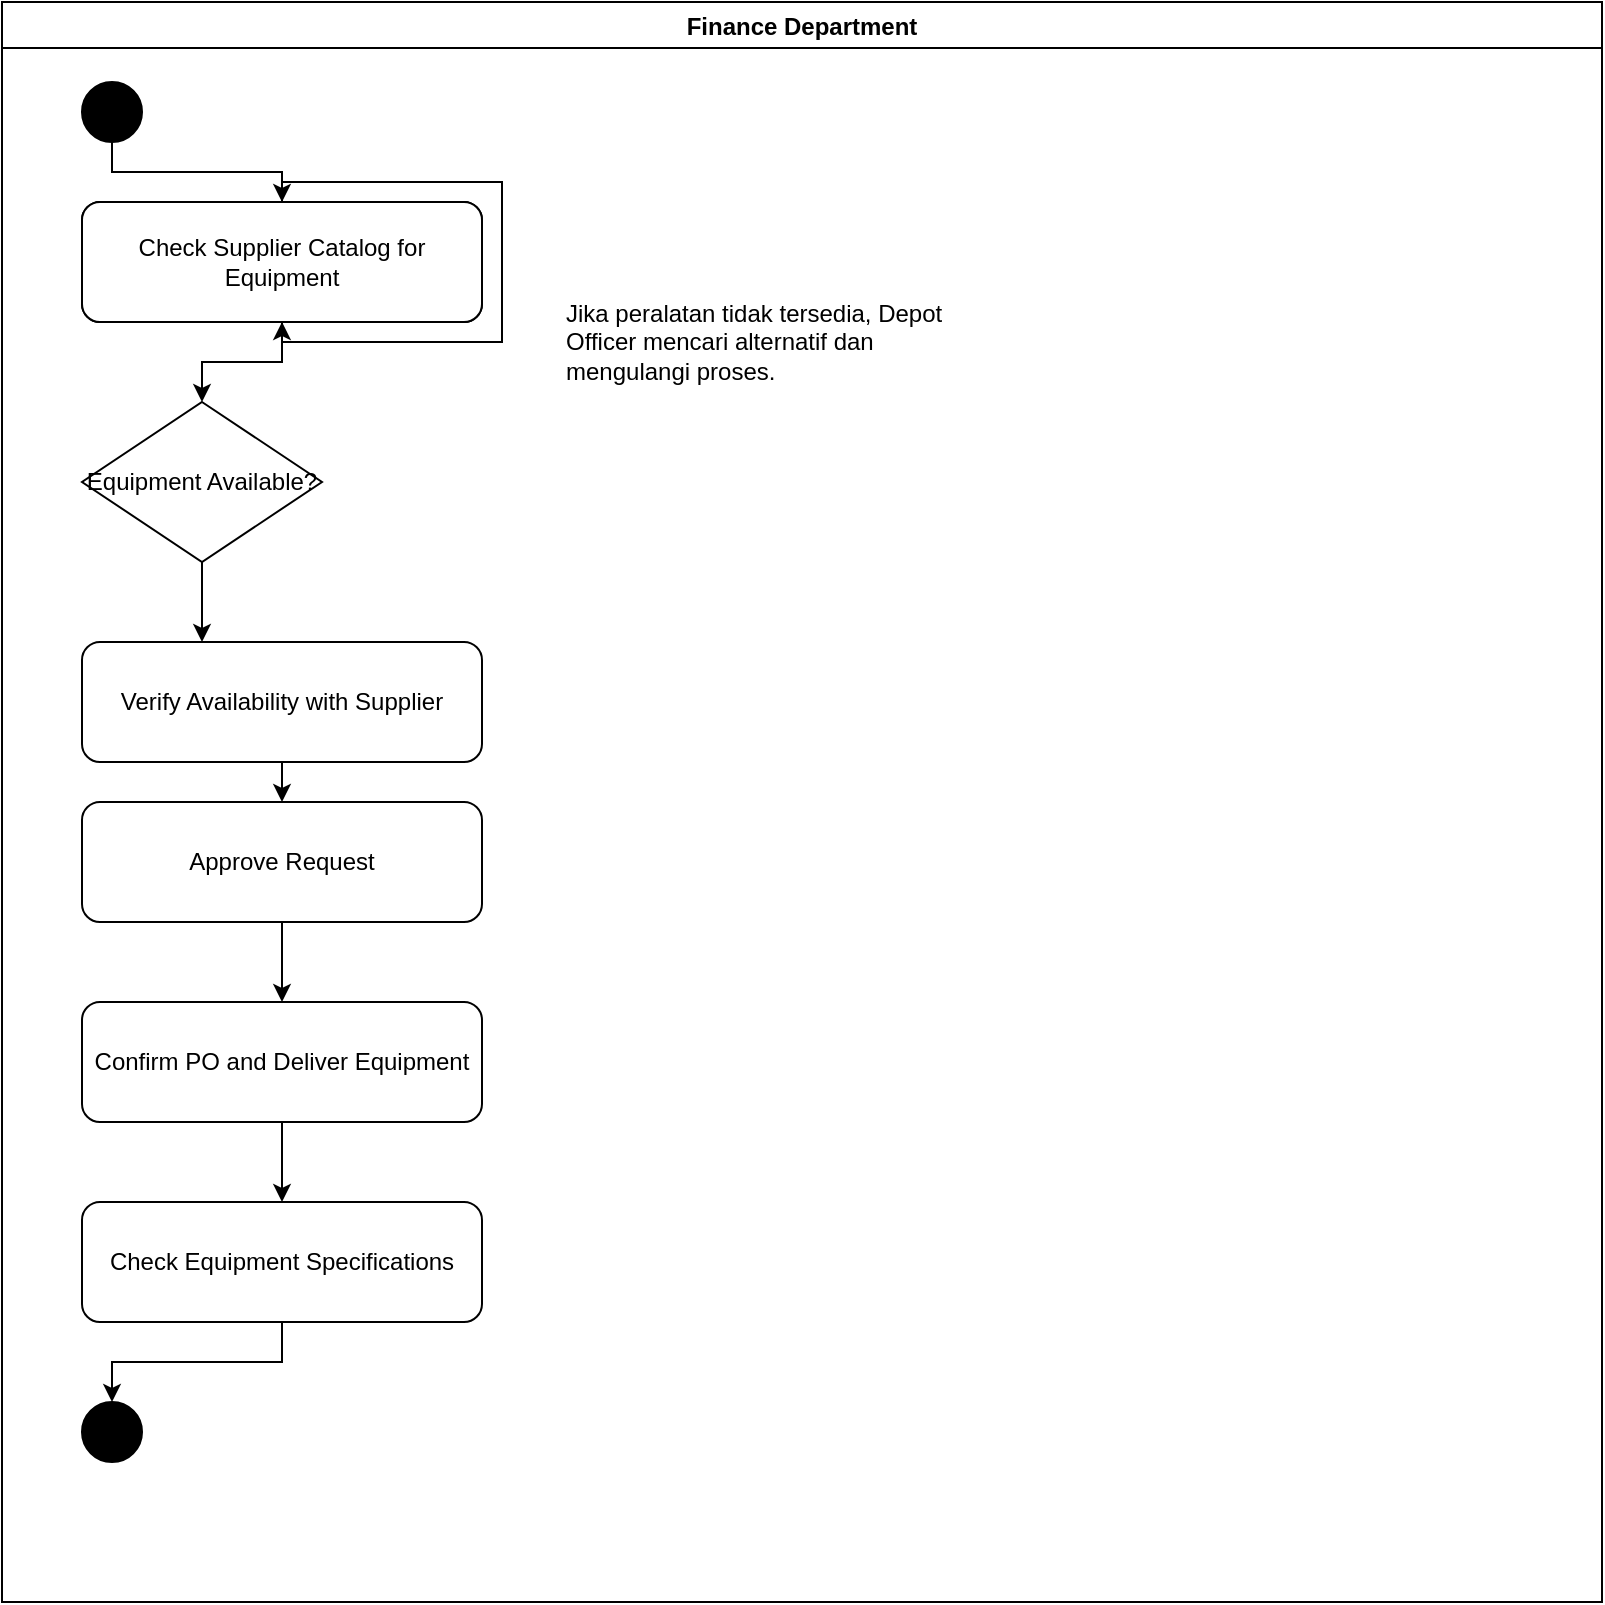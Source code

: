 <mxfile version="26.0.14">
  <diagram name="Halaman-1" id="Q9_cEOc_Ht9UN-OR3Ske">
 <mxGraphModel dx="1200" dy="600" grid="1" gridSize="10" guides="1" tooltips="1" connect="1" arrows="1" fold="1" page="1" pageScale="1" pageWidth="850" pageHeight="1100" math="0" shadow="0">
      <root>
        <!-- Swimlane Containers -->
        <mxCell id="0" />
        <mxCell id="1" parent="0" />

        <!-- Swimlanes -->
        <mxCell id="swimlane_site" value="Site Engineer" style="swimlane" vertex="1" parent="1">
          <mxGeometry x="20" y="60" width="800" height="800" as="geometry" />
        </mxCell>
        <mxCell id="swimlane_depot" value="Depot Officer" style="swimlane" vertex="1" parent="1">
          <mxGeometry x="20" y="60" width="800" height="800" as="geometry" />
        </mxCell>
        <mxCell id="swimlane_works" value="Works Engineer" style="swimlane" vertex="1" parent="1">
          <mxGeometry x="20" y="60" width="800" height="800" as="geometry" />
        </mxCell>
        <mxCell id="swimlane_supplier" value="Supplier" style="swimlane" vertex="1" parent="1">
          <mxGeometry x="20" y="60" width="800" height="800" as="geometry" />
        </mxCell>
        <mxCell id="swimlane_finance" value="Finance Department" style="swimlane" vertex="1" parent="1">
          <mxGeometry x="20" y="60" width="800" height="800" as="geometry" />
        </mxCell>

        <!-- Proses Utama -->
        <!-- Start -->
        <mxCell id="start" value="" style="ellipse;whiteSpace=wrap;html=1;aspect=fixed;fillColor=#000000;" vertex="1" parent="swimlane_site">
          <mxGeometry x="40" y="40" width="30" height="30" as="geometry" />
        </mxCell>

        <!-- Site Engineer: Submit Request -->
        <mxCell id="submit_request" value="Submit Equipment Rental Request" style="rounded=1;whiteSpace=wrap;html=1;" vertex="1" parent="swimlane_site">
          <mxGeometry x="40" y="100" width="200" height="60" as="geometry" />
        </mxCell>

        <!-- Depot Officer: Check Supplier Catalog -->
        <mxCell id="check_catalog" value="Check Supplier Catalog for Equipment" style="rounded=1;whiteSpace=wrap;html=1;" vertex="1" parent="swimlane_depot">
          <mxGeometry x="40" y="100" width="200" height="60" as="geometry" />
        </mxCell>

        <!-- Decision: Equipment Available? -->
        <mxCell id="decision_available" value="Equipment Available?" style="rhombus;whiteSpace=wrap;html=1;" vertex="1" parent="swimlane_depot">
          <mxGeometry x="40" y="200" width="120" height="80" as="geometry" />
        </mxCell>

        <!-- Depot Officer: Verify with Supplier -->
        <mxCell id="verify_supplier" value="Verify Availability with Supplier" style="rounded=1;whiteSpace=wrap;html=1;" vertex="1" parent="swimlane_depot">
          <mxGeometry x="40" y="320" width="200" height="60" as="geometry" />
        </mxCell>

        <!-- Works Engineer: Approval -->
        <mxCell id="approval" value="Approve Request" style="rounded=1;whiteSpace=wrap;html=1;" vertex="1" parent="swimlane_works">
          <mxGeometry x="40" y="400" width="200" height="60" as="geometry" />
        </mxCell>

        <!-- Supplier: Confirm PO -->
        <mxCell id="confirm_po" value="Confirm PO and Deliver Equipment" style="rounded=1;whiteSpace=wrap;html=1;" vertex="1" parent="swimlane_supplier">
          <mxGeometry x="40" y="500" width="200" height="60" as="geometry" />
        </mxCell>

        <!-- Site Engineer: Check Equipment -->
        <mxCell id="check_equipment" value="Check Equipment Specifications" style="rounded=1;whiteSpace=wrap;html=1;" vertex="1" parent="swimlane_site">
          <mxGeometry x="40" y="600" width="200" height="60" as="geometry" />
        </mxCell>

        <!-- End -->
        <mxCell id="end" value="" style="ellipse;whiteSpace=wrap;html=1;aspect=fixed;fillColor=#000000;" vertex="1" parent="swimlane_site">
          <mxGeometry x="40" y="700" width="30" height="30" as="geometry" />
        </mxCell>

        <!-- Arrows/Koneksi -->
        <mxCell id="edge1" style="edgeStyle=orthogonalEdgeStyle;rounded=0;html=1;entryX=0.5;entryY=0;exitX=0.5;exitY=1;" edge="1" parent="1" source="start" target="submit_request">
          <mxGeometry relative="1" as="geometry" />
        </mxCell>
        <mxCell id="edge2" style="edgeStyle=orthogonalEdgeStyle;rounded=0;html=1;" edge="1" parent="1" source="submit_request" target="check_catalog">
          <mxGeometry relative="1" as="geometry" />
        </mxCell>
        <mxCell id="edge3" style="edgeStyle=orthogonalEdgeStyle;rounded=0;html=1;" edge="1" parent="1" source="check_catalog" target="decision_available">
          <mxGeometry relative="1" as="geometry" />
        </mxCell>
        <mxCell id="edge4" style="edgeStyle=orthogonalEdgeStyle;rounded=0;html=1;" edge="1" parent="1" source="decision_available" target="verify_supplier">
          <mxGeometry relative="1" as="geometry">
            <mxPoint x="100" y="280" as="targetPoint" />
            <Array as="points">
              <mxPoint x="100" y="280" />
            </Array>
          </mxGeometry>
        </mxCell>
        <mxCell id="edge5" style="edgeStyle=orthogonalEdgeStyle;rounded=0;html=1;exitX=0.5;exitY=1;" edge="1" parent="1" source="verify_supplier" target="approval">
          <mxGeometry relative="1" as="geometry" />
        </mxCell>
        <mxCell id="edge6" style="edgeStyle=orthogonalEdgeStyle;rounded=0;html=1;" edge="1" parent="1" source="approval" target="confirm_po">
          <mxGeometry relative="1" as="geometry" />
        </mxCell>
        <mxCell id="edge7" style="edgeStyle=orthogonalEdgeStyle;rounded=0;html=1;" edge="1" parent="1" source="confirm_po" target="check_equipment">
          <mxGeometry relative="1" as="geometry" />
        </mxCell>
        <mxCell id="edge8" style="edgeStyle=orthogonalEdgeStyle;rounded=0;html=1;" edge="1" parent="1" source="check_equipment" target="end">
          <mxGeometry relative="1" as="geometry" />
        </mxCell>

        <!-- Catatan Tambahan -->
        <mxCell id="note1" value="Jika peralatan tidak tersedia, Depot Officer mencari alternatif dan mengulangi proses." style="text;html=1;strokeColor=none;fillColor=none;align=left;verticalAlign=middle;whiteSpace=wrap;rounded=0;" vertex="1" parent="1">
          <mxGeometry x="300" y="200" width="200" height="60" as="geometry" />
        </mxCell>
      </root>
    </mxGraphModel>
  </diagram>
</mxfile>
